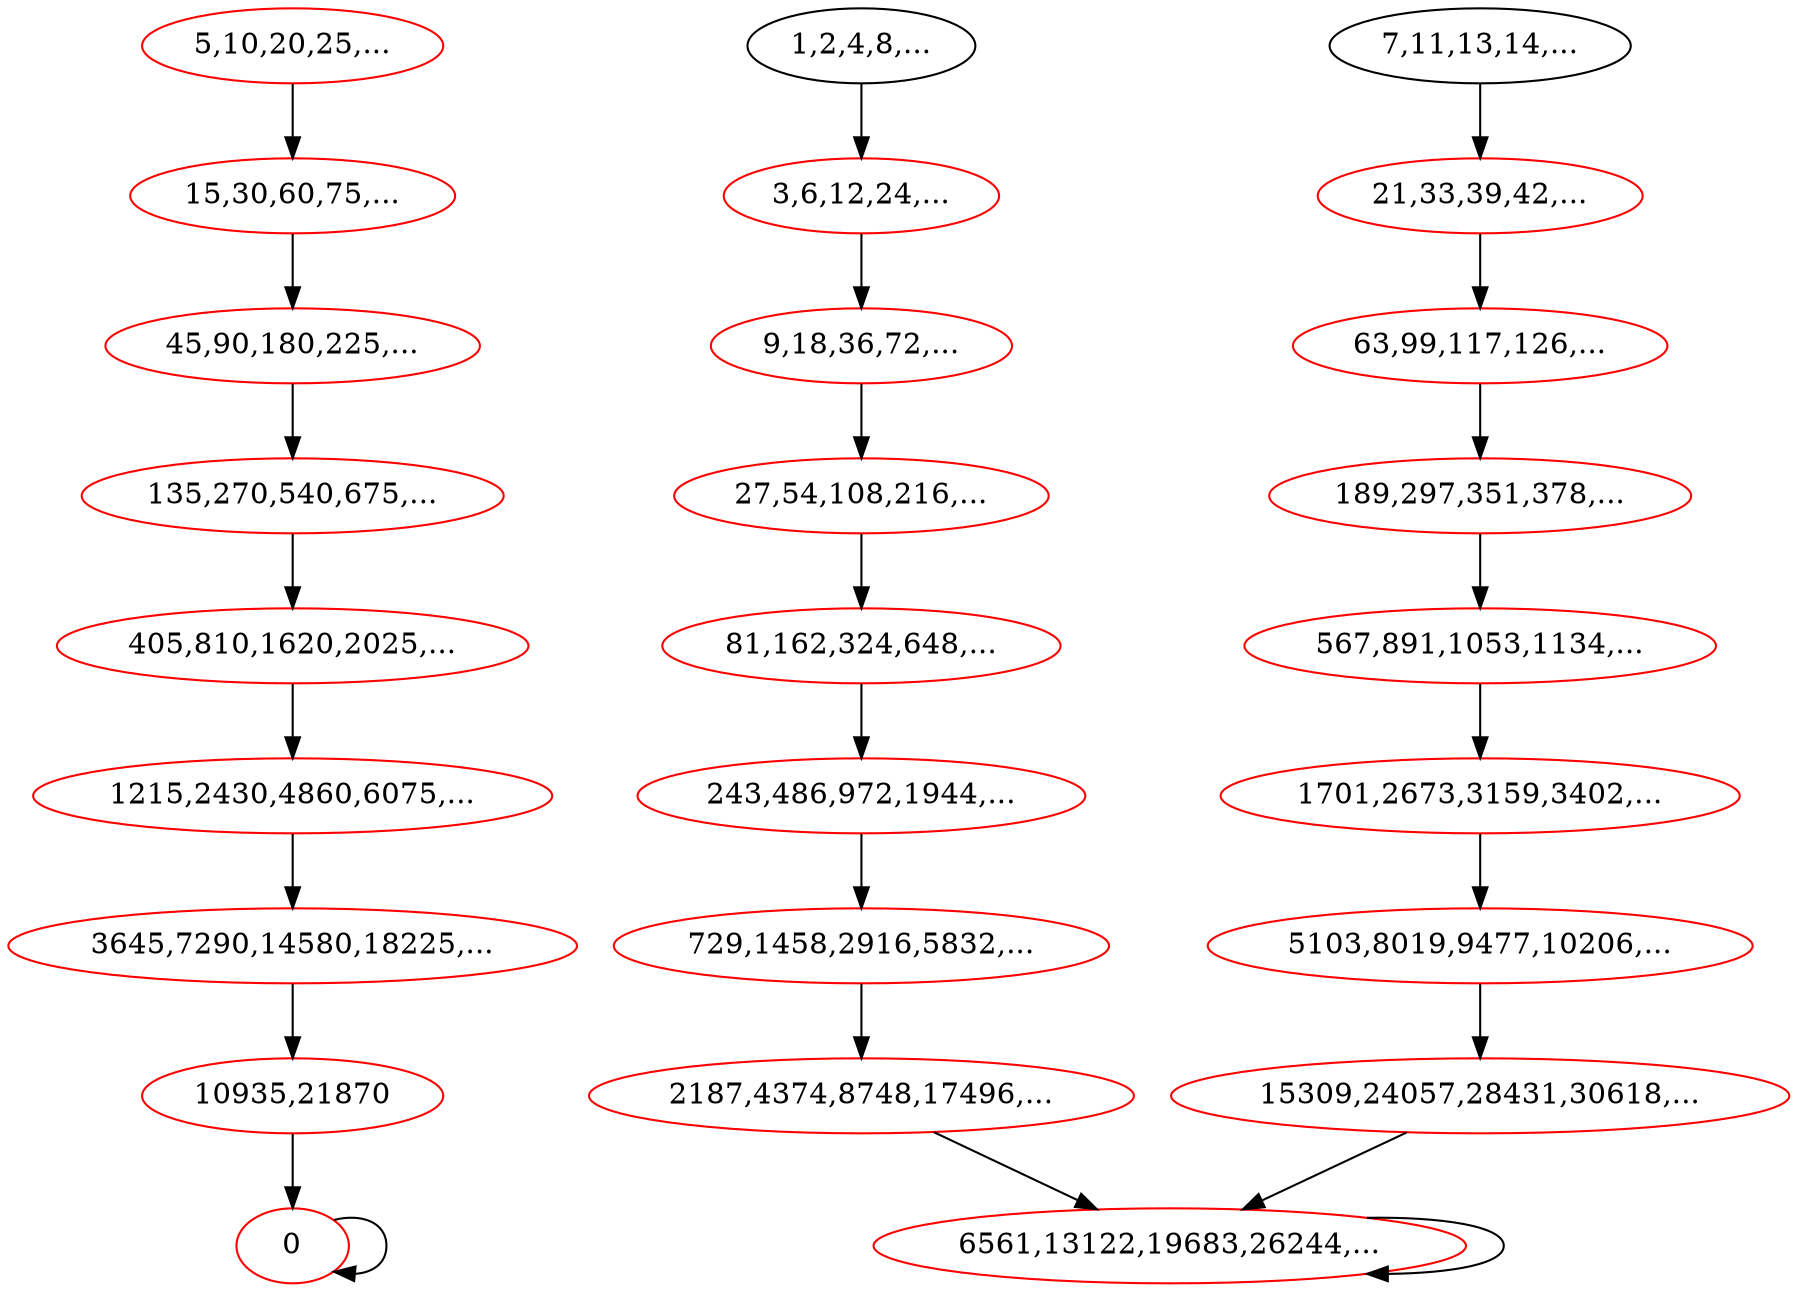 digraph G {
0[label="0", color="red", bgcolor="red"];
1[label="1,2,4,8,...", color="black", bgcolor="lightgrey"];
2[label="3,6,12,24,...", color="red", bgcolor="red"];
3[label="5,10,20,25,...", color="red", bgcolor="red"];
4[label="7,11,13,14,...", color="black", bgcolor="lightgrey"];
5[label="9,18,36,72,...", color="red", bgcolor="red"];
6[label="15,30,60,75,...", color="red", bgcolor="red"];
7[label="21,33,39,42,...", color="red", bgcolor="red"];
8[label="27,54,108,216,...", color="red", bgcolor="red"];
9[label="45,90,180,225,...", color="red", bgcolor="red"];
10[label="63,99,117,126,...", color="red", bgcolor="red"];
11[label="81,162,324,648,...", color="red", bgcolor="red"];
12[label="135,270,540,675,...", color="red", bgcolor="red"];
13[label="189,297,351,378,...", color="red", bgcolor="red"];
14[label="243,486,972,1944,...", color="red", bgcolor="red"];
15[label="405,810,1620,2025,...", color="red", bgcolor="red"];
16[label="567,891,1053,1134,...", color="red", bgcolor="red"];
17[label="729,1458,2916,5832,...", color="red", bgcolor="red"];
18[label="1215,2430,4860,6075,...", color="red", bgcolor="red"];
19[label="1701,2673,3159,3402,...", color="red", bgcolor="red"];
20[label="2187,4374,8748,17496,...", color="red", bgcolor="red"];
21[label="3645,7290,14580,18225,...", color="red", bgcolor="red"];
22[label="5103,8019,9477,10206,...", color="red", bgcolor="red"];
23[label="6561,13122,19683,26244,...", color="red", bgcolor="red"];
24[label="10935,21870", color="red", bgcolor="red"];
25[label="15309,24057,28431,30618,...", color="red", bgcolor="red"];
0->0 ;
1->2 ;
2->5 ;
3->6 ;
4->7 ;
5->8 ;
6->9 ;
7->10 ;
8->11 ;
9->12 ;
10->13 ;
11->14 ;
12->15 ;
13->16 ;
14->17 ;
15->18 ;
16->19 ;
17->20 ;
18->21 ;
19->22 ;
20->23 ;
21->24 ;
22->25 ;
23->23 ;
24->0 ;
25->23 ;
}
